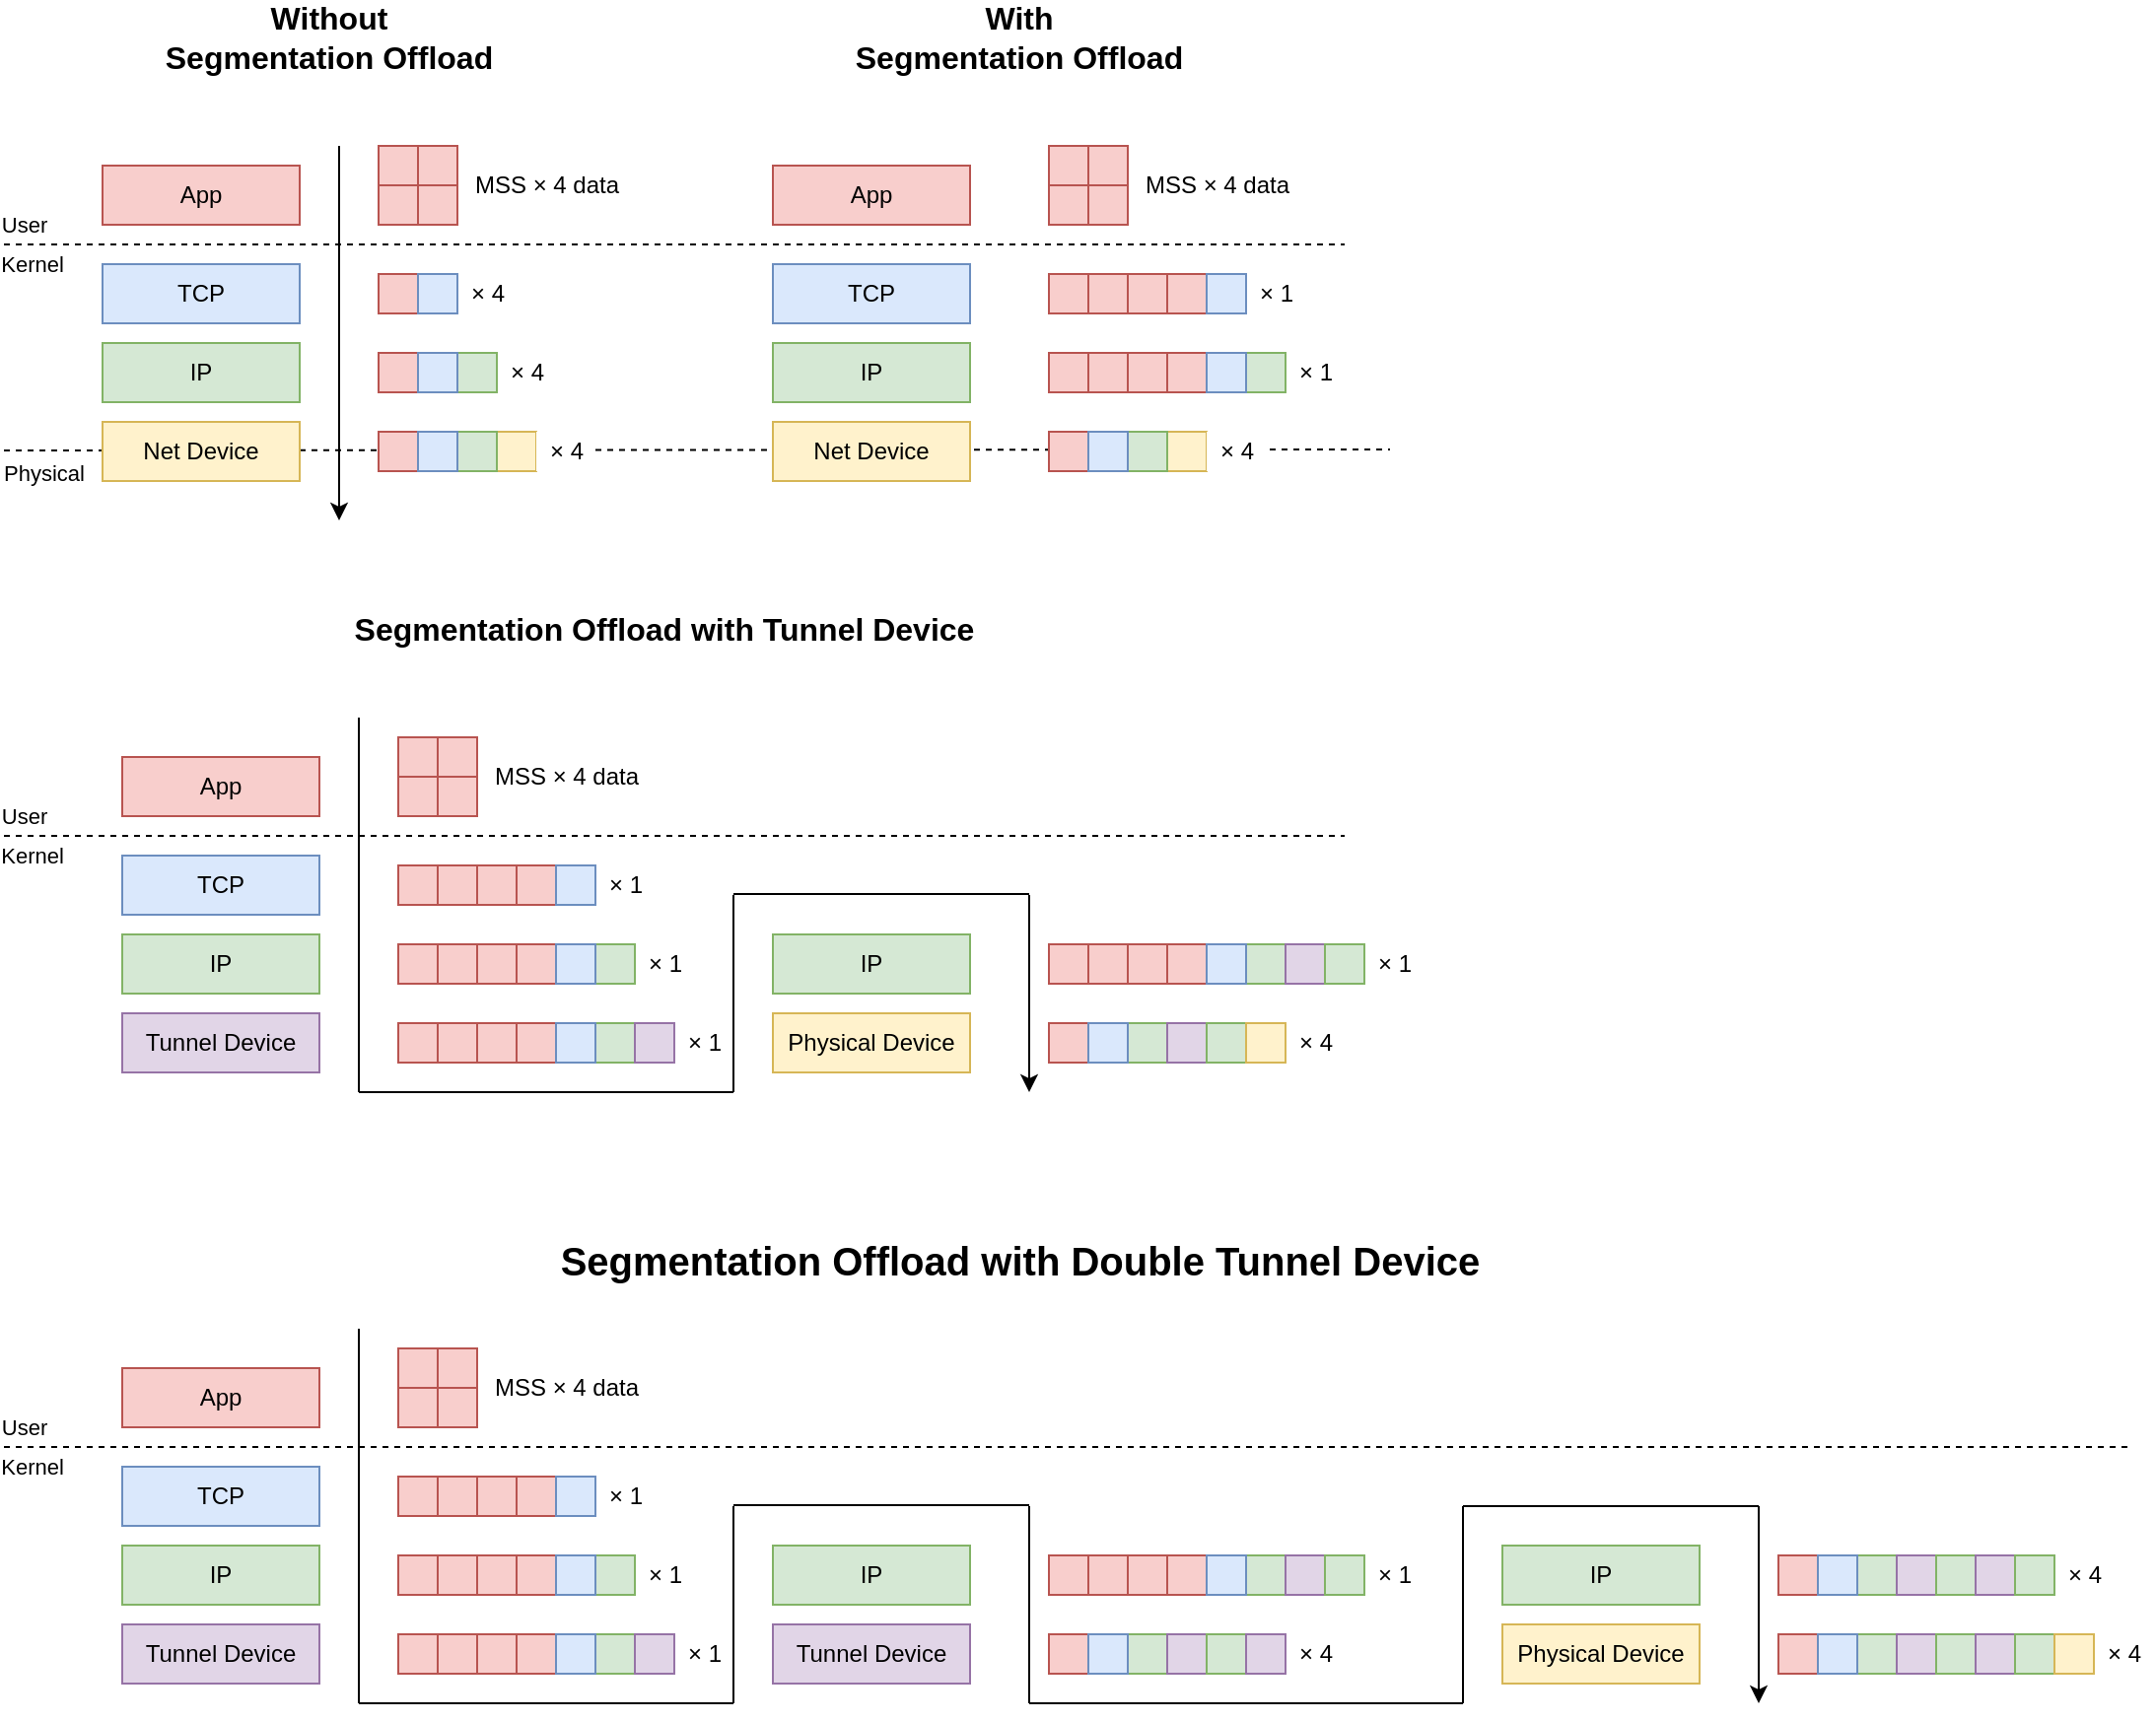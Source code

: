 <mxfile version="16.1.2" type="device"><diagram id="0TF3bAhjcETbxlH2poNB" name="Page-1"><mxGraphModel dx="1106" dy="797" grid="1" gridSize="10" guides="1" tooltips="1" connect="1" arrows="1" fold="1" page="1" pageScale="1" pageWidth="827" pageHeight="1169" math="0" shadow="0"><root><mxCell id="0"/><mxCell id="1" parent="0"/><mxCell id="Dv0gimwTJDH4QBHDf0uA-1" value="TCP" style="rounded=0;whiteSpace=wrap;html=1;fillColor=#dae8fc;strokeColor=#6c8ebf;" vertex="1" parent="1"><mxGeometry x="170" y="200" width="100" height="30" as="geometry"/></mxCell><mxCell id="Dv0gimwTJDH4QBHDf0uA-2" value="IP" style="rounded=0;whiteSpace=wrap;html=1;fillColor=#d5e8d4;strokeColor=#82b366;" vertex="1" parent="1"><mxGeometry x="170" y="240" width="100" height="30" as="geometry"/></mxCell><mxCell id="Dv0gimwTJDH4QBHDf0uA-4" value="App" style="rounded=0;whiteSpace=wrap;html=1;fillColor=#f8cecc;strokeColor=#b85450;" vertex="1" parent="1"><mxGeometry x="170" y="150" width="100" height="30" as="geometry"/></mxCell><mxCell id="Dv0gimwTJDH4QBHDf0uA-9" value="" style="endArrow=none;dashed=1;html=1;rounded=0;" edge="1" parent="1"><mxGeometry width="50" height="50" relative="1" as="geometry"><mxPoint x="120" y="190" as="sourcePoint"/><mxPoint x="800" y="190" as="targetPoint"/></mxGeometry></mxCell><mxCell id="Dv0gimwTJDH4QBHDf0uA-12" value="User" style="edgeLabel;html=1;align=center;verticalAlign=middle;resizable=0;points=[];" vertex="1" connectable="0" parent="Dv0gimwTJDH4QBHDf0uA-9"><mxGeometry x="-0.115" y="3" relative="1" as="geometry"><mxPoint x="-291" y="-7" as="offset"/></mxGeometry></mxCell><mxCell id="Dv0gimwTJDH4QBHDf0uA-13" value="Kernel" style="edgeLabel;html=1;align=center;verticalAlign=middle;resizable=0;points=[];" vertex="1" connectable="0" parent="Dv0gimwTJDH4QBHDf0uA-9"><mxGeometry x="-0.085" relative="1" as="geometry"><mxPoint x="-297" y="10" as="offset"/></mxGeometry></mxCell><mxCell id="Dv0gimwTJDH4QBHDf0uA-10" value="" style="endArrow=none;dashed=1;html=1;rounded=0;entryX=1.1;entryY=0.45;entryDx=0;entryDy=0;entryPerimeter=0;" edge="1" parent="1"><mxGeometry width="50" height="50" relative="1" as="geometry"><mxPoint x="120" y="294.5" as="sourcePoint"/><mxPoint x="823" y="294" as="targetPoint"/></mxGeometry></mxCell><mxCell id="Dv0gimwTJDH4QBHDf0uA-11" value="Physical" style="edgeLabel;html=1;align=center;verticalAlign=middle;resizable=0;points=[];" vertex="1" connectable="0" parent="Dv0gimwTJDH4QBHDf0uA-10"><mxGeometry x="-0.031" y="2" relative="1" as="geometry"><mxPoint x="-321" y="13" as="offset"/></mxGeometry></mxCell><mxCell id="Dv0gimwTJDH4QBHDf0uA-3" value="Net Device" style="rounded=0;whiteSpace=wrap;html=1;fillColor=#fff2cc;strokeColor=#d6b656;" vertex="1" parent="1"><mxGeometry x="170" y="280" width="100" height="30" as="geometry"/></mxCell><mxCell id="Dv0gimwTJDH4QBHDf0uA-22" value="" style="rounded=0;whiteSpace=wrap;html=1;fillColor=#f8cecc;strokeColor=#b85450;" vertex="1" parent="1"><mxGeometry x="310" y="205" width="20" height="20" as="geometry"/></mxCell><mxCell id="Dv0gimwTJDH4QBHDf0uA-23" value="" style="rounded=0;whiteSpace=wrap;html=1;fillColor=#dae8fc;strokeColor=#6c8ebf;" vertex="1" parent="1"><mxGeometry x="330" y="205" width="20" height="20" as="geometry"/></mxCell><mxCell id="Dv0gimwTJDH4QBHDf0uA-25" value="" style="rounded=0;whiteSpace=wrap;html=1;fillColor=#fff2cc;strokeColor=#d6b656;" vertex="1" parent="1"><mxGeometry x="370" y="285" width="20" height="20" as="geometry"/></mxCell><mxCell id="Dv0gimwTJDH4QBHDf0uA-27" value="" style="rounded=0;whiteSpace=wrap;html=1;fillColor=#f8cecc;strokeColor=#b85450;" vertex="1" parent="1"><mxGeometry x="330" y="160" width="20" height="20" as="geometry"/></mxCell><mxCell id="Dv0gimwTJDH4QBHDf0uA-28" value="" style="rounded=0;whiteSpace=wrap;html=1;fillColor=#f8cecc;strokeColor=#b85450;" vertex="1" parent="1"><mxGeometry x="330" y="140" width="20" height="20" as="geometry"/></mxCell><mxCell id="Dv0gimwTJDH4QBHDf0uA-29" value="" style="rounded=0;whiteSpace=wrap;html=1;fillColor=#f8cecc;strokeColor=#b85450;" vertex="1" parent="1"><mxGeometry x="310" y="140" width="20" height="20" as="geometry"/></mxCell><mxCell id="Dv0gimwTJDH4QBHDf0uA-34" value="× 4" style="text;html=1;align=center;verticalAlign=middle;resizable=0;points=[];autosize=1;strokeColor=none;fillColor=none;" vertex="1" parent="1"><mxGeometry x="350" y="205" width="30" height="20" as="geometry"/></mxCell><mxCell id="Dv0gimwTJDH4QBHDf0uA-43" value="" style="rounded=0;whiteSpace=wrap;html=1;fillColor=#f8cecc;strokeColor=#b85450;" vertex="1" parent="1"><mxGeometry x="310" y="160" width="20" height="20" as="geometry"/></mxCell><mxCell id="Dv0gimwTJDH4QBHDf0uA-46" value="MSS × 4 data" style="text;html=1;align=center;verticalAlign=middle;resizable=0;points=[];autosize=1;strokeColor=none;fillColor=none;" vertex="1" parent="1"><mxGeometry x="350" y="150" width="90" height="20" as="geometry"/></mxCell><mxCell id="Dv0gimwTJDH4QBHDf0uA-53" value="" style="group" vertex="1" connectable="0" parent="1"><mxGeometry x="310" y="245" width="104" height="20" as="geometry"/></mxCell><mxCell id="Dv0gimwTJDH4QBHDf0uA-24" value="" style="rounded=0;whiteSpace=wrap;html=1;fillColor=#d5e8d4;strokeColor=#82b366;" vertex="1" parent="Dv0gimwTJDH4QBHDf0uA-53"><mxGeometry x="40" width="20" height="20" as="geometry"/></mxCell><mxCell id="Dv0gimwTJDH4QBHDf0uA-47" value="" style="rounded=0;whiteSpace=wrap;html=1;fillColor=#f8cecc;strokeColor=#b85450;" vertex="1" parent="Dv0gimwTJDH4QBHDf0uA-53"><mxGeometry width="20" height="20" as="geometry"/></mxCell><mxCell id="Dv0gimwTJDH4QBHDf0uA-48" value="" style="rounded=0;whiteSpace=wrap;html=1;fillColor=#dae8fc;strokeColor=#6c8ebf;" vertex="1" parent="Dv0gimwTJDH4QBHDf0uA-53"><mxGeometry x="20" width="20" height="20" as="geometry"/></mxCell><mxCell id="Dv0gimwTJDH4QBHDf0uA-49" value="× 4" style="text;html=1;align=center;verticalAlign=middle;resizable=0;points=[];autosize=1;strokeColor=none;fillColor=none;" vertex="1" parent="Dv0gimwTJDH4QBHDf0uA-53"><mxGeometry x="60" width="30" height="20" as="geometry"/></mxCell><mxCell id="Dv0gimwTJDH4QBHDf0uA-55" value="" style="rounded=0;whiteSpace=wrap;html=1;fillColor=#d5e8d4;strokeColor=#82b366;" vertex="1" parent="1"><mxGeometry x="350" y="285" width="20" height="20" as="geometry"/></mxCell><mxCell id="Dv0gimwTJDH4QBHDf0uA-56" value="" style="rounded=0;whiteSpace=wrap;html=1;fillColor=#f8cecc;strokeColor=#b85450;" vertex="1" parent="1"><mxGeometry x="310" y="285" width="20" height="20" as="geometry"/></mxCell><mxCell id="Dv0gimwTJDH4QBHDf0uA-57" value="" style="rounded=0;whiteSpace=wrap;html=1;fillColor=#dae8fc;strokeColor=#6c8ebf;" vertex="1" parent="1"><mxGeometry x="330" y="285" width="20" height="20" as="geometry"/></mxCell><mxCell id="Dv0gimwTJDH4QBHDf0uA-58" value="× 4" style="text;html=1;align=center;verticalAlign=middle;resizable=0;points=[];autosize=1;strokeColor=none;fillColor=default;" vertex="1" parent="1"><mxGeometry x="390" y="285" width="30" height="20" as="geometry"/></mxCell><mxCell id="Dv0gimwTJDH4QBHDf0uA-60" value="TCP" style="rounded=0;whiteSpace=wrap;html=1;fillColor=#dae8fc;strokeColor=#6c8ebf;" vertex="1" parent="1"><mxGeometry x="510" y="200" width="100" height="30" as="geometry"/></mxCell><mxCell id="Dv0gimwTJDH4QBHDf0uA-61" value="IP" style="rounded=0;whiteSpace=wrap;html=1;fillColor=#d5e8d4;strokeColor=#82b366;" vertex="1" parent="1"><mxGeometry x="510" y="240" width="100" height="30" as="geometry"/></mxCell><mxCell id="Dv0gimwTJDH4QBHDf0uA-62" value="App" style="rounded=0;whiteSpace=wrap;html=1;fillColor=#f8cecc;strokeColor=#b85450;" vertex="1" parent="1"><mxGeometry x="510" y="150" width="100" height="30" as="geometry"/></mxCell><mxCell id="Dv0gimwTJDH4QBHDf0uA-68" value="Net Device" style="rounded=0;whiteSpace=wrap;html=1;fillColor=#fff2cc;strokeColor=#d6b656;" vertex="1" parent="1"><mxGeometry x="510" y="280" width="100" height="30" as="geometry"/></mxCell><mxCell id="Dv0gimwTJDH4QBHDf0uA-69" value="" style="rounded=0;whiteSpace=wrap;html=1;fillColor=#f8cecc;strokeColor=#b85450;" vertex="1" parent="1"><mxGeometry x="710" y="205" width="20" height="20" as="geometry"/></mxCell><mxCell id="Dv0gimwTJDH4QBHDf0uA-70" value="" style="rounded=0;whiteSpace=wrap;html=1;fillColor=#dae8fc;strokeColor=#6c8ebf;" vertex="1" parent="1"><mxGeometry x="730" y="205" width="20" height="20" as="geometry"/></mxCell><mxCell id="Dv0gimwTJDH4QBHDf0uA-72" value="" style="rounded=0;whiteSpace=wrap;html=1;fillColor=#f8cecc;strokeColor=#b85450;" vertex="1" parent="1"><mxGeometry x="670" y="160" width="20" height="20" as="geometry"/></mxCell><mxCell id="Dv0gimwTJDH4QBHDf0uA-73" value="" style="rounded=0;whiteSpace=wrap;html=1;fillColor=#f8cecc;strokeColor=#b85450;" vertex="1" parent="1"><mxGeometry x="670" y="140" width="20" height="20" as="geometry"/></mxCell><mxCell id="Dv0gimwTJDH4QBHDf0uA-74" value="" style="rounded=0;whiteSpace=wrap;html=1;fillColor=#f8cecc;strokeColor=#b85450;" vertex="1" parent="1"><mxGeometry x="650" y="140" width="20" height="20" as="geometry"/></mxCell><mxCell id="Dv0gimwTJDH4QBHDf0uA-75" value="× 1" style="text;html=1;align=center;verticalAlign=middle;resizable=0;points=[];autosize=1;strokeColor=none;fillColor=none;" vertex="1" parent="1"><mxGeometry x="750" y="205" width="30" height="20" as="geometry"/></mxCell><mxCell id="Dv0gimwTJDH4QBHDf0uA-76" value="" style="rounded=0;whiteSpace=wrap;html=1;fillColor=#f8cecc;strokeColor=#b85450;" vertex="1" parent="1"><mxGeometry x="650" y="160" width="20" height="20" as="geometry"/></mxCell><mxCell id="Dv0gimwTJDH4QBHDf0uA-77" value="MSS × 4 data" style="text;html=1;align=center;verticalAlign=middle;resizable=0;points=[];autosize=1;strokeColor=none;fillColor=none;" vertex="1" parent="1"><mxGeometry x="690" y="150" width="90" height="20" as="geometry"/></mxCell><mxCell id="Dv0gimwTJDH4QBHDf0uA-78" value="" style="group" vertex="1" connectable="0" parent="1"><mxGeometry x="710" y="245" width="104" height="20" as="geometry"/></mxCell><mxCell id="Dv0gimwTJDH4QBHDf0uA-79" value="" style="rounded=0;whiteSpace=wrap;html=1;fillColor=#d5e8d4;strokeColor=#82b366;" vertex="1" parent="Dv0gimwTJDH4QBHDf0uA-78"><mxGeometry x="40" width="20" height="20" as="geometry"/></mxCell><mxCell id="Dv0gimwTJDH4QBHDf0uA-80" value="" style="rounded=0;whiteSpace=wrap;html=1;fillColor=#f8cecc;strokeColor=#b85450;" vertex="1" parent="Dv0gimwTJDH4QBHDf0uA-78"><mxGeometry width="20" height="20" as="geometry"/></mxCell><mxCell id="Dv0gimwTJDH4QBHDf0uA-81" value="" style="rounded=0;whiteSpace=wrap;html=1;fillColor=#dae8fc;strokeColor=#6c8ebf;" vertex="1" parent="Dv0gimwTJDH4QBHDf0uA-78"><mxGeometry x="20" width="20" height="20" as="geometry"/></mxCell><mxCell id="Dv0gimwTJDH4QBHDf0uA-82" value="× 1" style="text;html=1;align=center;verticalAlign=middle;resizable=0;points=[];autosize=1;strokeColor=none;fillColor=none;" vertex="1" parent="Dv0gimwTJDH4QBHDf0uA-78"><mxGeometry x="60" width="30" height="20" as="geometry"/></mxCell><mxCell id="Dv0gimwTJDH4QBHDf0uA-87" value="" style="rounded=0;whiteSpace=wrap;html=1;fillColor=#f8cecc;strokeColor=#b85450;" vertex="1" parent="1"><mxGeometry x="690" y="205" width="20" height="20" as="geometry"/></mxCell><mxCell id="Dv0gimwTJDH4QBHDf0uA-88" value="" style="rounded=0;whiteSpace=wrap;html=1;fillColor=#f8cecc;strokeColor=#b85450;" vertex="1" parent="1"><mxGeometry x="670" y="205" width="20" height="20" as="geometry"/></mxCell><mxCell id="Dv0gimwTJDH4QBHDf0uA-89" value="" style="rounded=0;whiteSpace=wrap;html=1;fillColor=#f8cecc;strokeColor=#b85450;" vertex="1" parent="1"><mxGeometry x="650" y="205" width="20" height="20" as="geometry"/></mxCell><mxCell id="Dv0gimwTJDH4QBHDf0uA-90" value="" style="rounded=0;whiteSpace=wrap;html=1;fillColor=#f8cecc;strokeColor=#b85450;" vertex="1" parent="1"><mxGeometry x="690" y="245" width="20" height="20" as="geometry"/></mxCell><mxCell id="Dv0gimwTJDH4QBHDf0uA-91" value="" style="rounded=0;whiteSpace=wrap;html=1;fillColor=#f8cecc;strokeColor=#b85450;" vertex="1" parent="1"><mxGeometry x="670" y="245" width="20" height="20" as="geometry"/></mxCell><mxCell id="Dv0gimwTJDH4QBHDf0uA-92" value="" style="rounded=0;whiteSpace=wrap;html=1;fillColor=#f8cecc;strokeColor=#b85450;" vertex="1" parent="1"><mxGeometry x="650" y="245" width="20" height="20" as="geometry"/></mxCell><mxCell id="Dv0gimwTJDH4QBHDf0uA-98" value="&lt;b style=&quot;font-size: 16px&quot;&gt;Without&lt;br&gt;Segmentation Offload&lt;/b&gt;" style="text;html=1;strokeColor=none;fillColor=none;align=center;verticalAlign=middle;whiteSpace=wrap;rounded=0;" vertex="1" parent="1"><mxGeometry x="200" y="70" width="170" height="30" as="geometry"/></mxCell><mxCell id="Dv0gimwTJDH4QBHDf0uA-99" value="&lt;b style=&quot;font-size: 16px&quot;&gt;With&lt;br&gt;Segmentation Offload&lt;/b&gt;" style="text;html=1;strokeColor=none;fillColor=none;align=center;verticalAlign=middle;whiteSpace=wrap;rounded=0;" vertex="1" parent="1"><mxGeometry x="550" y="70" width="170" height="30" as="geometry"/></mxCell><mxCell id="Dv0gimwTJDH4QBHDf0uA-116" value="" style="rounded=0;whiteSpace=wrap;html=1;fillColor=#fff2cc;strokeColor=#d6b656;" vertex="1" parent="1"><mxGeometry x="710" y="285" width="20" height="20" as="geometry"/></mxCell><mxCell id="Dv0gimwTJDH4QBHDf0uA-117" value="" style="rounded=0;whiteSpace=wrap;html=1;fillColor=#d5e8d4;strokeColor=#82b366;" vertex="1" parent="1"><mxGeometry x="690" y="285" width="20" height="20" as="geometry"/></mxCell><mxCell id="Dv0gimwTJDH4QBHDf0uA-118" value="" style="rounded=0;whiteSpace=wrap;html=1;fillColor=#f8cecc;strokeColor=#b85450;" vertex="1" parent="1"><mxGeometry x="650" y="285" width="20" height="20" as="geometry"/></mxCell><mxCell id="Dv0gimwTJDH4QBHDf0uA-119" value="" style="rounded=0;whiteSpace=wrap;html=1;fillColor=#dae8fc;strokeColor=#6c8ebf;" vertex="1" parent="1"><mxGeometry x="670" y="285" width="20" height="20" as="geometry"/></mxCell><mxCell id="Dv0gimwTJDH4QBHDf0uA-120" value="× 4" style="text;html=1;align=center;verticalAlign=middle;resizable=0;points=[];autosize=1;strokeColor=none;fillColor=default;" vertex="1" parent="1"><mxGeometry x="730" y="285" width="30" height="20" as="geometry"/></mxCell><mxCell id="Dv0gimwTJDH4QBHDf0uA-179" value="" style="endArrow=none;dashed=1;html=1;rounded=0;" edge="1" parent="1"><mxGeometry width="50" height="50" relative="1" as="geometry"><mxPoint x="120" y="490" as="sourcePoint"/><mxPoint x="800" y="490" as="targetPoint"/></mxGeometry></mxCell><mxCell id="Dv0gimwTJDH4QBHDf0uA-180" value="User" style="edgeLabel;html=1;align=center;verticalAlign=middle;resizable=0;points=[];" vertex="1" connectable="0" parent="Dv0gimwTJDH4QBHDf0uA-179"><mxGeometry x="-0.115" y="3" relative="1" as="geometry"><mxPoint x="-291" y="-7" as="offset"/></mxGeometry></mxCell><mxCell id="Dv0gimwTJDH4QBHDf0uA-181" value="Kernel" style="edgeLabel;html=1;align=center;verticalAlign=middle;resizable=0;points=[];" vertex="1" connectable="0" parent="Dv0gimwTJDH4QBHDf0uA-179"><mxGeometry x="-0.085" relative="1" as="geometry"><mxPoint x="-297" y="10" as="offset"/></mxGeometry></mxCell><mxCell id="Dv0gimwTJDH4QBHDf0uA-203" value="TCP" style="rounded=0;whiteSpace=wrap;html=1;fillColor=#dae8fc;strokeColor=#6c8ebf;" vertex="1" parent="1"><mxGeometry x="180" y="500" width="100" height="30" as="geometry"/></mxCell><mxCell id="Dv0gimwTJDH4QBHDf0uA-204" value="IP" style="rounded=0;whiteSpace=wrap;html=1;fillColor=#d5e8d4;strokeColor=#82b366;" vertex="1" parent="1"><mxGeometry x="180" y="540" width="100" height="30" as="geometry"/></mxCell><mxCell id="Dv0gimwTJDH4QBHDf0uA-205" value="App" style="rounded=0;whiteSpace=wrap;html=1;fillColor=#f8cecc;strokeColor=#b85450;" vertex="1" parent="1"><mxGeometry x="180" y="450" width="100" height="30" as="geometry"/></mxCell><mxCell id="Dv0gimwTJDH4QBHDf0uA-206" value="Tunnel Device" style="rounded=0;whiteSpace=wrap;html=1;fillColor=#e1d5e7;strokeColor=#9673a6;" vertex="1" parent="1"><mxGeometry x="180" y="580" width="100" height="30" as="geometry"/></mxCell><mxCell id="Dv0gimwTJDH4QBHDf0uA-207" value="" style="rounded=0;whiteSpace=wrap;html=1;fillColor=#f8cecc;strokeColor=#b85450;" vertex="1" parent="1"><mxGeometry x="380" y="505" width="20" height="20" as="geometry"/></mxCell><mxCell id="Dv0gimwTJDH4QBHDf0uA-208" value="" style="rounded=0;whiteSpace=wrap;html=1;fillColor=#dae8fc;strokeColor=#6c8ebf;" vertex="1" parent="1"><mxGeometry x="400" y="505" width="20" height="20" as="geometry"/></mxCell><mxCell id="Dv0gimwTJDH4QBHDf0uA-209" value="" style="rounded=0;whiteSpace=wrap;html=1;fillColor=#f8cecc;strokeColor=#b85450;" vertex="1" parent="1"><mxGeometry x="340" y="460" width="20" height="20" as="geometry"/></mxCell><mxCell id="Dv0gimwTJDH4QBHDf0uA-210" value="" style="rounded=0;whiteSpace=wrap;html=1;fillColor=#f8cecc;strokeColor=#b85450;" vertex="1" parent="1"><mxGeometry x="340" y="440" width="20" height="20" as="geometry"/></mxCell><mxCell id="Dv0gimwTJDH4QBHDf0uA-211" value="" style="rounded=0;whiteSpace=wrap;html=1;fillColor=#f8cecc;strokeColor=#b85450;" vertex="1" parent="1"><mxGeometry x="320" y="440" width="20" height="20" as="geometry"/></mxCell><mxCell id="Dv0gimwTJDH4QBHDf0uA-212" value="× 1" style="text;html=1;align=center;verticalAlign=middle;resizable=0;points=[];autosize=1;strokeColor=none;fillColor=none;" vertex="1" parent="1"><mxGeometry x="420" y="505" width="30" height="20" as="geometry"/></mxCell><mxCell id="Dv0gimwTJDH4QBHDf0uA-213" value="" style="rounded=0;whiteSpace=wrap;html=1;fillColor=#f8cecc;strokeColor=#b85450;" vertex="1" parent="1"><mxGeometry x="320" y="460" width="20" height="20" as="geometry"/></mxCell><mxCell id="Dv0gimwTJDH4QBHDf0uA-214" value="MSS × 4 data" style="text;html=1;align=center;verticalAlign=middle;resizable=0;points=[];autosize=1;strokeColor=none;fillColor=none;" vertex="1" parent="1"><mxGeometry x="360" y="450" width="90" height="20" as="geometry"/></mxCell><mxCell id="Dv0gimwTJDH4QBHDf0uA-220" value="" style="rounded=0;whiteSpace=wrap;html=1;fillColor=#f8cecc;strokeColor=#b85450;" vertex="1" parent="1"><mxGeometry x="360" y="505" width="20" height="20" as="geometry"/></mxCell><mxCell id="Dv0gimwTJDH4QBHDf0uA-221" value="" style="rounded=0;whiteSpace=wrap;html=1;fillColor=#f8cecc;strokeColor=#b85450;" vertex="1" parent="1"><mxGeometry x="340" y="505" width="20" height="20" as="geometry"/></mxCell><mxCell id="Dv0gimwTJDH4QBHDf0uA-222" value="" style="rounded=0;whiteSpace=wrap;html=1;fillColor=#f8cecc;strokeColor=#b85450;" vertex="1" parent="1"><mxGeometry x="320" y="505" width="20" height="20" as="geometry"/></mxCell><mxCell id="Dv0gimwTJDH4QBHDf0uA-223" value="" style="rounded=0;whiteSpace=wrap;html=1;fillColor=#f8cecc;strokeColor=#b85450;" vertex="1" parent="1"><mxGeometry x="360" y="545" width="20" height="20" as="geometry"/></mxCell><mxCell id="Dv0gimwTJDH4QBHDf0uA-224" value="" style="rounded=0;whiteSpace=wrap;html=1;fillColor=#f8cecc;strokeColor=#b85450;" vertex="1" parent="1"><mxGeometry x="340" y="545" width="20" height="20" as="geometry"/></mxCell><mxCell id="Dv0gimwTJDH4QBHDf0uA-225" value="" style="rounded=0;whiteSpace=wrap;html=1;fillColor=#f8cecc;strokeColor=#b85450;" vertex="1" parent="1"><mxGeometry x="320" y="545" width="20" height="20" as="geometry"/></mxCell><mxCell id="Dv0gimwTJDH4QBHDf0uA-232" value="" style="rounded=0;whiteSpace=wrap;html=1;fillColor=#d5e8d4;strokeColor=#82b366;" vertex="1" parent="1"><mxGeometry x="420" y="585" width="20" height="20" as="geometry"/></mxCell><mxCell id="Dv0gimwTJDH4QBHDf0uA-233" value="" style="rounded=0;whiteSpace=wrap;html=1;fillColor=#f8cecc;strokeColor=#b85450;" vertex="1" parent="1"><mxGeometry x="380" y="585" width="20" height="20" as="geometry"/></mxCell><mxCell id="Dv0gimwTJDH4QBHDf0uA-234" value="" style="rounded=0;whiteSpace=wrap;html=1;fillColor=#dae8fc;strokeColor=#6c8ebf;" vertex="1" parent="1"><mxGeometry x="400" y="585" width="20" height="20" as="geometry"/></mxCell><mxCell id="Dv0gimwTJDH4QBHDf0uA-235" value="× 1" style="text;html=1;align=center;verticalAlign=middle;resizable=0;points=[];autosize=1;strokeColor=none;fillColor=none;" vertex="1" parent="1"><mxGeometry x="460" y="585" width="30" height="20" as="geometry"/></mxCell><mxCell id="Dv0gimwTJDH4QBHDf0uA-236" value="" style="rounded=0;whiteSpace=wrap;html=1;fillColor=#f8cecc;strokeColor=#b85450;" vertex="1" parent="1"><mxGeometry x="360" y="585" width="20" height="20" as="geometry"/></mxCell><mxCell id="Dv0gimwTJDH4QBHDf0uA-237" value="" style="rounded=0;whiteSpace=wrap;html=1;fillColor=#f8cecc;strokeColor=#b85450;" vertex="1" parent="1"><mxGeometry x="340" y="585" width="20" height="20" as="geometry"/></mxCell><mxCell id="Dv0gimwTJDH4QBHDf0uA-238" value="" style="rounded=0;whiteSpace=wrap;html=1;fillColor=#f8cecc;strokeColor=#b85450;" vertex="1" parent="1"><mxGeometry x="320" y="585" width="20" height="20" as="geometry"/></mxCell><mxCell id="Dv0gimwTJDH4QBHDf0uA-231" value="Physical Device" style="rounded=0;whiteSpace=wrap;html=1;fillColor=#fff2cc;strokeColor=#d6b656;" vertex="1" parent="1"><mxGeometry x="510" y="580" width="100" height="30" as="geometry"/></mxCell><mxCell id="Dv0gimwTJDH4QBHDf0uA-241" value="" style="rounded=0;whiteSpace=wrap;html=1;fillColor=#e1d5e7;strokeColor=#9673a6;" vertex="1" parent="1"><mxGeometry x="440" y="585" width="20" height="20" as="geometry"/></mxCell><mxCell id="Dv0gimwTJDH4QBHDf0uA-250" value="IP" style="rounded=0;whiteSpace=wrap;html=1;fillColor=#d5e8d4;strokeColor=#82b366;" vertex="1" parent="1"><mxGeometry x="510" y="540" width="100" height="30" as="geometry"/></mxCell><mxCell id="Dv0gimwTJDH4QBHDf0uA-216" value="" style="rounded=0;whiteSpace=wrap;html=1;fillColor=#d5e8d4;strokeColor=#82b366;" vertex="1" parent="1"><mxGeometry x="420" y="545" width="20" height="20" as="geometry"/></mxCell><mxCell id="Dv0gimwTJDH4QBHDf0uA-217" value="" style="rounded=0;whiteSpace=wrap;html=1;fillColor=#f8cecc;strokeColor=#b85450;" vertex="1" parent="1"><mxGeometry x="380" y="545" width="20" height="20" as="geometry"/></mxCell><mxCell id="Dv0gimwTJDH4QBHDf0uA-218" value="" style="rounded=0;whiteSpace=wrap;html=1;fillColor=#dae8fc;strokeColor=#6c8ebf;" vertex="1" parent="1"><mxGeometry x="400" y="545" width="20" height="20" as="geometry"/></mxCell><mxCell id="Dv0gimwTJDH4QBHDf0uA-219" value="× 1" style="text;html=1;align=center;verticalAlign=middle;resizable=0;points=[];autosize=1;strokeColor=none;fillColor=none;" vertex="1" parent="1"><mxGeometry x="440" y="545" width="30" height="20" as="geometry"/></mxCell><mxCell id="Dv0gimwTJDH4QBHDf0uA-242" value="" style="rounded=0;whiteSpace=wrap;html=1;fillColor=#d5e8d4;strokeColor=#82b366;" vertex="1" parent="1"><mxGeometry x="750" y="545" width="20" height="20" as="geometry"/></mxCell><mxCell id="Dv0gimwTJDH4QBHDf0uA-243" value="" style="rounded=0;whiteSpace=wrap;html=1;fillColor=#f8cecc;strokeColor=#b85450;" vertex="1" parent="1"><mxGeometry x="710" y="545" width="20" height="20" as="geometry"/></mxCell><mxCell id="Dv0gimwTJDH4QBHDf0uA-244" value="" style="rounded=0;whiteSpace=wrap;html=1;fillColor=#dae8fc;strokeColor=#6c8ebf;" vertex="1" parent="1"><mxGeometry x="730" y="545" width="20" height="20" as="geometry"/></mxCell><mxCell id="Dv0gimwTJDH4QBHDf0uA-245" value="× 1" style="text;html=1;align=center;verticalAlign=middle;resizable=0;points=[];autosize=1;strokeColor=none;fillColor=none;" vertex="1" parent="1"><mxGeometry x="810" y="545" width="30" height="20" as="geometry"/></mxCell><mxCell id="Dv0gimwTJDH4QBHDf0uA-246" value="" style="rounded=0;whiteSpace=wrap;html=1;fillColor=#f8cecc;strokeColor=#b85450;" vertex="1" parent="1"><mxGeometry x="690" y="545" width="20" height="20" as="geometry"/></mxCell><mxCell id="Dv0gimwTJDH4QBHDf0uA-247" value="" style="rounded=0;whiteSpace=wrap;html=1;fillColor=#f8cecc;strokeColor=#b85450;" vertex="1" parent="1"><mxGeometry x="670" y="545" width="20" height="20" as="geometry"/></mxCell><mxCell id="Dv0gimwTJDH4QBHDf0uA-248" value="" style="rounded=0;whiteSpace=wrap;html=1;fillColor=#f8cecc;strokeColor=#b85450;" vertex="1" parent="1"><mxGeometry x="650" y="545" width="20" height="20" as="geometry"/></mxCell><mxCell id="Dv0gimwTJDH4QBHDf0uA-249" value="" style="rounded=0;whiteSpace=wrap;html=1;fillColor=#e1d5e7;strokeColor=#9673a6;" vertex="1" parent="1"><mxGeometry x="770" y="545" width="20" height="20" as="geometry"/></mxCell><mxCell id="Dv0gimwTJDH4QBHDf0uA-254" value="" style="rounded=0;whiteSpace=wrap;html=1;fillColor=#d5e8d4;strokeColor=#82b366;" vertex="1" parent="1"><mxGeometry x="790" y="545" width="20" height="20" as="geometry"/></mxCell><mxCell id="Dv0gimwTJDH4QBHDf0uA-255" value="" style="rounded=0;whiteSpace=wrap;html=1;fillColor=#d5e8d4;strokeColor=#82b366;" vertex="1" parent="1"><mxGeometry x="690" y="585" width="20" height="20" as="geometry"/></mxCell><mxCell id="Dv0gimwTJDH4QBHDf0uA-256" value="" style="rounded=0;whiteSpace=wrap;html=1;fillColor=#f8cecc;strokeColor=#b85450;" vertex="1" parent="1"><mxGeometry x="650" y="585" width="20" height="20" as="geometry"/></mxCell><mxCell id="Dv0gimwTJDH4QBHDf0uA-257" value="" style="rounded=0;whiteSpace=wrap;html=1;fillColor=#dae8fc;strokeColor=#6c8ebf;" vertex="1" parent="1"><mxGeometry x="670" y="585" width="20" height="20" as="geometry"/></mxCell><mxCell id="Dv0gimwTJDH4QBHDf0uA-258" value="× 4" style="text;html=1;align=center;verticalAlign=middle;resizable=0;points=[];autosize=1;strokeColor=none;fillColor=none;" vertex="1" parent="1"><mxGeometry x="770" y="585" width="30" height="20" as="geometry"/></mxCell><mxCell id="Dv0gimwTJDH4QBHDf0uA-262" value="" style="rounded=0;whiteSpace=wrap;html=1;fillColor=#e1d5e7;strokeColor=#9673a6;" vertex="1" parent="1"><mxGeometry x="710" y="585" width="20" height="20" as="geometry"/></mxCell><mxCell id="Dv0gimwTJDH4QBHDf0uA-263" value="" style="rounded=0;whiteSpace=wrap;html=1;fillColor=#d5e8d4;strokeColor=#82b366;" vertex="1" parent="1"><mxGeometry x="730" y="585" width="20" height="20" as="geometry"/></mxCell><mxCell id="Dv0gimwTJDH4QBHDf0uA-264" value="" style="rounded=0;whiteSpace=wrap;html=1;fillColor=#fff2cc;strokeColor=#d6b656;" vertex="1" parent="1"><mxGeometry x="750" y="585" width="20" height="20" as="geometry"/></mxCell><mxCell id="Dv0gimwTJDH4QBHDf0uA-265" value="" style="endArrow=classic;html=1;rounded=0;fontSize=16;" edge="1" parent="1"><mxGeometry width="50" height="50" relative="1" as="geometry"><mxPoint x="290" y="140" as="sourcePoint"/><mxPoint x="290" y="330" as="targetPoint"/></mxGeometry></mxCell><mxCell id="Dv0gimwTJDH4QBHDf0uA-267" value="" style="endArrow=none;html=1;rounded=0;fontSize=16;endFill=0;" edge="1" parent="1"><mxGeometry width="50" height="50" relative="1" as="geometry"><mxPoint x="300" y="430" as="sourcePoint"/><mxPoint x="300" y="620" as="targetPoint"/></mxGeometry></mxCell><mxCell id="Dv0gimwTJDH4QBHDf0uA-268" value="" style="endArrow=none;html=1;rounded=0;fontSize=16;endFill=0;" edge="1" parent="1"><mxGeometry width="50" height="50" relative="1" as="geometry"><mxPoint x="300" y="620" as="sourcePoint"/><mxPoint x="490" y="620" as="targetPoint"/></mxGeometry></mxCell><mxCell id="Dv0gimwTJDH4QBHDf0uA-269" value="" style="endArrow=none;html=1;rounded=0;fontSize=16;endFill=0;" edge="1" parent="1"><mxGeometry width="50" height="50" relative="1" as="geometry"><mxPoint x="490" y="620" as="sourcePoint"/><mxPoint x="490" y="520" as="targetPoint"/></mxGeometry></mxCell><mxCell id="Dv0gimwTJDH4QBHDf0uA-270" value="" style="endArrow=none;html=1;rounded=0;fontSize=16;endFill=0;" edge="1" parent="1"><mxGeometry width="50" height="50" relative="1" as="geometry"><mxPoint x="490" y="519.5" as="sourcePoint"/><mxPoint x="640" y="519.5" as="targetPoint"/></mxGeometry></mxCell><mxCell id="Dv0gimwTJDH4QBHDf0uA-271" value="" style="endArrow=classic;html=1;rounded=0;fontSize=16;" edge="1" parent="1"><mxGeometry width="50" height="50" relative="1" as="geometry"><mxPoint x="640" y="520" as="sourcePoint"/><mxPoint x="640" y="620" as="targetPoint"/></mxGeometry></mxCell><mxCell id="Dv0gimwTJDH4QBHDf0uA-272" value="&lt;b style=&quot;font-size: 16px&quot;&gt;Segmentation Offload with Tunnel Device&lt;/b&gt;" style="text;html=1;strokeColor=none;fillColor=none;align=center;verticalAlign=middle;whiteSpace=wrap;rounded=0;" vertex="1" parent="1"><mxGeometry x="260" y="370" width="390" height="30" as="geometry"/></mxCell><mxCell id="Dv0gimwTJDH4QBHDf0uA-273" value="" style="endArrow=none;dashed=1;html=1;rounded=0;" edge="1" parent="1"><mxGeometry width="50" height="50" relative="1" as="geometry"><mxPoint x="120" y="800" as="sourcePoint"/><mxPoint x="1200" y="800" as="targetPoint"/></mxGeometry></mxCell><mxCell id="Dv0gimwTJDH4QBHDf0uA-274" value="User" style="edgeLabel;html=1;align=center;verticalAlign=middle;resizable=0;points=[];" vertex="1" connectable="0" parent="Dv0gimwTJDH4QBHDf0uA-273"><mxGeometry x="-0.115" y="3" relative="1" as="geometry"><mxPoint x="-468" y="-7" as="offset"/></mxGeometry></mxCell><mxCell id="Dv0gimwTJDH4QBHDf0uA-275" value="Kernel" style="edgeLabel;html=1;align=center;verticalAlign=middle;resizable=0;points=[];" vertex="1" connectable="0" parent="Dv0gimwTJDH4QBHDf0uA-273"><mxGeometry x="-0.085" relative="1" as="geometry"><mxPoint x="-480" y="10" as="offset"/></mxGeometry></mxCell><mxCell id="Dv0gimwTJDH4QBHDf0uA-276" value="TCP" style="rounded=0;whiteSpace=wrap;html=1;fillColor=#dae8fc;strokeColor=#6c8ebf;" vertex="1" parent="1"><mxGeometry x="180" y="810" width="100" height="30" as="geometry"/></mxCell><mxCell id="Dv0gimwTJDH4QBHDf0uA-277" value="IP" style="rounded=0;whiteSpace=wrap;html=1;fillColor=#d5e8d4;strokeColor=#82b366;" vertex="1" parent="1"><mxGeometry x="180" y="850" width="100" height="30" as="geometry"/></mxCell><mxCell id="Dv0gimwTJDH4QBHDf0uA-278" value="App" style="rounded=0;whiteSpace=wrap;html=1;fillColor=#f8cecc;strokeColor=#b85450;" vertex="1" parent="1"><mxGeometry x="180" y="760" width="100" height="30" as="geometry"/></mxCell><mxCell id="Dv0gimwTJDH4QBHDf0uA-279" value="Tunnel Device" style="rounded=0;whiteSpace=wrap;html=1;fillColor=#e1d5e7;strokeColor=#9673a6;" vertex="1" parent="1"><mxGeometry x="180" y="890" width="100" height="30" as="geometry"/></mxCell><mxCell id="Dv0gimwTJDH4QBHDf0uA-280" value="" style="rounded=0;whiteSpace=wrap;html=1;fillColor=#f8cecc;strokeColor=#b85450;" vertex="1" parent="1"><mxGeometry x="380" y="815" width="20" height="20" as="geometry"/></mxCell><mxCell id="Dv0gimwTJDH4QBHDf0uA-281" value="" style="rounded=0;whiteSpace=wrap;html=1;fillColor=#dae8fc;strokeColor=#6c8ebf;" vertex="1" parent="1"><mxGeometry x="400" y="815" width="20" height="20" as="geometry"/></mxCell><mxCell id="Dv0gimwTJDH4QBHDf0uA-282" value="" style="rounded=0;whiteSpace=wrap;html=1;fillColor=#f8cecc;strokeColor=#b85450;" vertex="1" parent="1"><mxGeometry x="340" y="770" width="20" height="20" as="geometry"/></mxCell><mxCell id="Dv0gimwTJDH4QBHDf0uA-283" value="" style="rounded=0;whiteSpace=wrap;html=1;fillColor=#f8cecc;strokeColor=#b85450;" vertex="1" parent="1"><mxGeometry x="340" y="750" width="20" height="20" as="geometry"/></mxCell><mxCell id="Dv0gimwTJDH4QBHDf0uA-284" value="" style="rounded=0;whiteSpace=wrap;html=1;fillColor=#f8cecc;strokeColor=#b85450;" vertex="1" parent="1"><mxGeometry x="320" y="750" width="20" height="20" as="geometry"/></mxCell><mxCell id="Dv0gimwTJDH4QBHDf0uA-285" value="× 1" style="text;html=1;align=center;verticalAlign=middle;resizable=0;points=[];autosize=1;strokeColor=none;fillColor=none;" vertex="1" parent="1"><mxGeometry x="420" y="815" width="30" height="20" as="geometry"/></mxCell><mxCell id="Dv0gimwTJDH4QBHDf0uA-286" value="" style="rounded=0;whiteSpace=wrap;html=1;fillColor=#f8cecc;strokeColor=#b85450;" vertex="1" parent="1"><mxGeometry x="320" y="770" width="20" height="20" as="geometry"/></mxCell><mxCell id="Dv0gimwTJDH4QBHDf0uA-287" value="MSS × 4 data" style="text;html=1;align=center;verticalAlign=middle;resizable=0;points=[];autosize=1;strokeColor=none;fillColor=none;" vertex="1" parent="1"><mxGeometry x="360" y="760" width="90" height="20" as="geometry"/></mxCell><mxCell id="Dv0gimwTJDH4QBHDf0uA-288" value="" style="rounded=0;whiteSpace=wrap;html=1;fillColor=#f8cecc;strokeColor=#b85450;" vertex="1" parent="1"><mxGeometry x="360" y="815" width="20" height="20" as="geometry"/></mxCell><mxCell id="Dv0gimwTJDH4QBHDf0uA-289" value="" style="rounded=0;whiteSpace=wrap;html=1;fillColor=#f8cecc;strokeColor=#b85450;" vertex="1" parent="1"><mxGeometry x="340" y="815" width="20" height="20" as="geometry"/></mxCell><mxCell id="Dv0gimwTJDH4QBHDf0uA-290" value="" style="rounded=0;whiteSpace=wrap;html=1;fillColor=#f8cecc;strokeColor=#b85450;" vertex="1" parent="1"><mxGeometry x="320" y="815" width="20" height="20" as="geometry"/></mxCell><mxCell id="Dv0gimwTJDH4QBHDf0uA-291" value="" style="rounded=0;whiteSpace=wrap;html=1;fillColor=#f8cecc;strokeColor=#b85450;" vertex="1" parent="1"><mxGeometry x="360" y="855" width="20" height="20" as="geometry"/></mxCell><mxCell id="Dv0gimwTJDH4QBHDf0uA-292" value="" style="rounded=0;whiteSpace=wrap;html=1;fillColor=#f8cecc;strokeColor=#b85450;" vertex="1" parent="1"><mxGeometry x="340" y="855" width="20" height="20" as="geometry"/></mxCell><mxCell id="Dv0gimwTJDH4QBHDf0uA-293" value="" style="rounded=0;whiteSpace=wrap;html=1;fillColor=#f8cecc;strokeColor=#b85450;" vertex="1" parent="1"><mxGeometry x="320" y="855" width="20" height="20" as="geometry"/></mxCell><mxCell id="Dv0gimwTJDH4QBHDf0uA-294" value="" style="rounded=0;whiteSpace=wrap;html=1;fillColor=#d5e8d4;strokeColor=#82b366;" vertex="1" parent="1"><mxGeometry x="420" y="895" width="20" height="20" as="geometry"/></mxCell><mxCell id="Dv0gimwTJDH4QBHDf0uA-295" value="" style="rounded=0;whiteSpace=wrap;html=1;fillColor=#f8cecc;strokeColor=#b85450;" vertex="1" parent="1"><mxGeometry x="380" y="895" width="20" height="20" as="geometry"/></mxCell><mxCell id="Dv0gimwTJDH4QBHDf0uA-296" value="" style="rounded=0;whiteSpace=wrap;html=1;fillColor=#dae8fc;strokeColor=#6c8ebf;" vertex="1" parent="1"><mxGeometry x="400" y="895" width="20" height="20" as="geometry"/></mxCell><mxCell id="Dv0gimwTJDH4QBHDf0uA-297" value="× 1" style="text;html=1;align=center;verticalAlign=middle;resizable=0;points=[];autosize=1;strokeColor=none;fillColor=none;" vertex="1" parent="1"><mxGeometry x="460" y="895" width="30" height="20" as="geometry"/></mxCell><mxCell id="Dv0gimwTJDH4QBHDf0uA-298" value="" style="rounded=0;whiteSpace=wrap;html=1;fillColor=#f8cecc;strokeColor=#b85450;" vertex="1" parent="1"><mxGeometry x="360" y="895" width="20" height="20" as="geometry"/></mxCell><mxCell id="Dv0gimwTJDH4QBHDf0uA-299" value="" style="rounded=0;whiteSpace=wrap;html=1;fillColor=#f8cecc;strokeColor=#b85450;" vertex="1" parent="1"><mxGeometry x="340" y="895" width="20" height="20" as="geometry"/></mxCell><mxCell id="Dv0gimwTJDH4QBHDf0uA-300" value="" style="rounded=0;whiteSpace=wrap;html=1;fillColor=#f8cecc;strokeColor=#b85450;" vertex="1" parent="1"><mxGeometry x="320" y="895" width="20" height="20" as="geometry"/></mxCell><mxCell id="Dv0gimwTJDH4QBHDf0uA-301" value="Tunnel Device" style="rounded=0;whiteSpace=wrap;html=1;fillColor=#e1d5e7;strokeColor=#9673a6;" vertex="1" parent="1"><mxGeometry x="510" y="890" width="100" height="30" as="geometry"/></mxCell><mxCell id="Dv0gimwTJDH4QBHDf0uA-302" value="" style="rounded=0;whiteSpace=wrap;html=1;fillColor=#e1d5e7;strokeColor=#9673a6;" vertex="1" parent="1"><mxGeometry x="440" y="895" width="20" height="20" as="geometry"/></mxCell><mxCell id="Dv0gimwTJDH4QBHDf0uA-303" value="IP" style="rounded=0;whiteSpace=wrap;html=1;fillColor=#d5e8d4;strokeColor=#82b366;" vertex="1" parent="1"><mxGeometry x="510" y="850" width="100" height="30" as="geometry"/></mxCell><mxCell id="Dv0gimwTJDH4QBHDf0uA-304" value="" style="rounded=0;whiteSpace=wrap;html=1;fillColor=#d5e8d4;strokeColor=#82b366;" vertex="1" parent="1"><mxGeometry x="420" y="855" width="20" height="20" as="geometry"/></mxCell><mxCell id="Dv0gimwTJDH4QBHDf0uA-305" value="" style="rounded=0;whiteSpace=wrap;html=1;fillColor=#f8cecc;strokeColor=#b85450;" vertex="1" parent="1"><mxGeometry x="380" y="855" width="20" height="20" as="geometry"/></mxCell><mxCell id="Dv0gimwTJDH4QBHDf0uA-306" value="" style="rounded=0;whiteSpace=wrap;html=1;fillColor=#dae8fc;strokeColor=#6c8ebf;" vertex="1" parent="1"><mxGeometry x="400" y="855" width="20" height="20" as="geometry"/></mxCell><mxCell id="Dv0gimwTJDH4QBHDf0uA-307" value="× 1" style="text;html=1;align=center;verticalAlign=middle;resizable=0;points=[];autosize=1;strokeColor=none;fillColor=none;" vertex="1" parent="1"><mxGeometry x="440" y="855" width="30" height="20" as="geometry"/></mxCell><mxCell id="Dv0gimwTJDH4QBHDf0uA-308" value="" style="rounded=0;whiteSpace=wrap;html=1;fillColor=#d5e8d4;strokeColor=#82b366;" vertex="1" parent="1"><mxGeometry x="750" y="855" width="20" height="20" as="geometry"/></mxCell><mxCell id="Dv0gimwTJDH4QBHDf0uA-309" value="" style="rounded=0;whiteSpace=wrap;html=1;fillColor=#f8cecc;strokeColor=#b85450;" vertex="1" parent="1"><mxGeometry x="710" y="855" width="20" height="20" as="geometry"/></mxCell><mxCell id="Dv0gimwTJDH4QBHDf0uA-310" value="" style="rounded=0;whiteSpace=wrap;html=1;fillColor=#dae8fc;strokeColor=#6c8ebf;" vertex="1" parent="1"><mxGeometry x="730" y="855" width="20" height="20" as="geometry"/></mxCell><mxCell id="Dv0gimwTJDH4QBHDf0uA-311" value="× 1" style="text;html=1;align=center;verticalAlign=middle;resizable=0;points=[];autosize=1;strokeColor=none;fillColor=none;" vertex="1" parent="1"><mxGeometry x="810" y="855" width="30" height="20" as="geometry"/></mxCell><mxCell id="Dv0gimwTJDH4QBHDf0uA-312" value="" style="rounded=0;whiteSpace=wrap;html=1;fillColor=#f8cecc;strokeColor=#b85450;" vertex="1" parent="1"><mxGeometry x="690" y="855" width="20" height="20" as="geometry"/></mxCell><mxCell id="Dv0gimwTJDH4QBHDf0uA-313" value="" style="rounded=0;whiteSpace=wrap;html=1;fillColor=#f8cecc;strokeColor=#b85450;" vertex="1" parent="1"><mxGeometry x="670" y="855" width="20" height="20" as="geometry"/></mxCell><mxCell id="Dv0gimwTJDH4QBHDf0uA-314" value="" style="rounded=0;whiteSpace=wrap;html=1;fillColor=#f8cecc;strokeColor=#b85450;" vertex="1" parent="1"><mxGeometry x="650" y="855" width="20" height="20" as="geometry"/></mxCell><mxCell id="Dv0gimwTJDH4QBHDf0uA-315" value="" style="rounded=0;whiteSpace=wrap;html=1;fillColor=#e1d5e7;strokeColor=#9673a6;" vertex="1" parent="1"><mxGeometry x="770" y="855" width="20" height="20" as="geometry"/></mxCell><mxCell id="Dv0gimwTJDH4QBHDf0uA-316" value="" style="rounded=0;whiteSpace=wrap;html=1;fillColor=#d5e8d4;strokeColor=#82b366;" vertex="1" parent="1"><mxGeometry x="790" y="855" width="20" height="20" as="geometry"/></mxCell><mxCell id="Dv0gimwTJDH4QBHDf0uA-317" value="" style="rounded=0;whiteSpace=wrap;html=1;fillColor=#d5e8d4;strokeColor=#82b366;" vertex="1" parent="1"><mxGeometry x="690" y="895" width="20" height="20" as="geometry"/></mxCell><mxCell id="Dv0gimwTJDH4QBHDf0uA-318" value="" style="rounded=0;whiteSpace=wrap;html=1;fillColor=#f8cecc;strokeColor=#b85450;" vertex="1" parent="1"><mxGeometry x="650" y="895" width="20" height="20" as="geometry"/></mxCell><mxCell id="Dv0gimwTJDH4QBHDf0uA-319" value="" style="rounded=0;whiteSpace=wrap;html=1;fillColor=#dae8fc;strokeColor=#6c8ebf;" vertex="1" parent="1"><mxGeometry x="670" y="895" width="20" height="20" as="geometry"/></mxCell><mxCell id="Dv0gimwTJDH4QBHDf0uA-320" value="× 4" style="text;html=1;align=center;verticalAlign=middle;resizable=0;points=[];autosize=1;strokeColor=none;fillColor=none;" vertex="1" parent="1"><mxGeometry x="770" y="895" width="30" height="20" as="geometry"/></mxCell><mxCell id="Dv0gimwTJDH4QBHDf0uA-321" value="" style="rounded=0;whiteSpace=wrap;html=1;fillColor=#e1d5e7;strokeColor=#9673a6;" vertex="1" parent="1"><mxGeometry x="710" y="895" width="20" height="20" as="geometry"/></mxCell><mxCell id="Dv0gimwTJDH4QBHDf0uA-322" value="" style="rounded=0;whiteSpace=wrap;html=1;fillColor=#d5e8d4;strokeColor=#82b366;" vertex="1" parent="1"><mxGeometry x="730" y="895" width="20" height="20" as="geometry"/></mxCell><mxCell id="Dv0gimwTJDH4QBHDf0uA-323" value="" style="rounded=0;whiteSpace=wrap;html=1;fillColor=#e1d5e7;strokeColor=#9673a6;" vertex="1" parent="1"><mxGeometry x="750" y="895" width="20" height="20" as="geometry"/></mxCell><mxCell id="Dv0gimwTJDH4QBHDf0uA-324" value="" style="endArrow=none;html=1;rounded=0;fontSize=16;endFill=0;" edge="1" parent="1"><mxGeometry width="50" height="50" relative="1" as="geometry"><mxPoint x="300" y="740" as="sourcePoint"/><mxPoint x="300" y="930" as="targetPoint"/></mxGeometry></mxCell><mxCell id="Dv0gimwTJDH4QBHDf0uA-325" value="" style="endArrow=none;html=1;rounded=0;fontSize=16;endFill=0;" edge="1" parent="1"><mxGeometry width="50" height="50" relative="1" as="geometry"><mxPoint x="300" y="930" as="sourcePoint"/><mxPoint x="490" y="930" as="targetPoint"/></mxGeometry></mxCell><mxCell id="Dv0gimwTJDH4QBHDf0uA-326" value="" style="endArrow=none;html=1;rounded=0;fontSize=16;endFill=0;" edge="1" parent="1"><mxGeometry width="50" height="50" relative="1" as="geometry"><mxPoint x="490" y="930" as="sourcePoint"/><mxPoint x="490" y="830" as="targetPoint"/></mxGeometry></mxCell><mxCell id="Dv0gimwTJDH4QBHDf0uA-327" value="" style="endArrow=none;html=1;rounded=0;fontSize=16;endFill=0;" edge="1" parent="1"><mxGeometry width="50" height="50" relative="1" as="geometry"><mxPoint x="490" y="829.5" as="sourcePoint"/><mxPoint x="640" y="829.5" as="targetPoint"/></mxGeometry></mxCell><mxCell id="Dv0gimwTJDH4QBHDf0uA-328" value="" style="endArrow=none;html=1;rounded=0;fontSize=16;endFill=0;" edge="1" parent="1"><mxGeometry width="50" height="50" relative="1" as="geometry"><mxPoint x="640" y="830" as="sourcePoint"/><mxPoint x="640" y="930" as="targetPoint"/></mxGeometry></mxCell><mxCell id="Dv0gimwTJDH4QBHDf0uA-329" value="&lt;b&gt;&lt;font style=&quot;font-size: 20px&quot;&gt;Segmentation Offload with Double Tunnel Device&lt;/font&gt;&lt;/b&gt;" style="text;html=1;strokeColor=none;fillColor=none;align=center;verticalAlign=middle;whiteSpace=wrap;rounded=0;" vertex="1" parent="1"><mxGeometry x="377.5" y="690" width="515" height="30" as="geometry"/></mxCell><mxCell id="Dv0gimwTJDH4QBHDf0uA-330" value="Physical Device" style="rounded=0;whiteSpace=wrap;html=1;fillColor=#fff2cc;strokeColor=#d6b656;" vertex="1" parent="1"><mxGeometry x="880" y="890" width="100" height="30" as="geometry"/></mxCell><mxCell id="Dv0gimwTJDH4QBHDf0uA-331" value="IP" style="rounded=0;whiteSpace=wrap;html=1;fillColor=#d5e8d4;strokeColor=#82b366;" vertex="1" parent="1"><mxGeometry x="880" y="850" width="100" height="30" as="geometry"/></mxCell><mxCell id="Dv0gimwTJDH4QBHDf0uA-332" value="" style="endArrow=none;html=1;rounded=0;fontSize=16;endFill=0;" edge="1" parent="1"><mxGeometry width="50" height="50" relative="1" as="geometry"><mxPoint x="640" y="930" as="sourcePoint"/><mxPoint x="860" y="930" as="targetPoint"/></mxGeometry></mxCell><mxCell id="Dv0gimwTJDH4QBHDf0uA-333" value="" style="endArrow=none;html=1;rounded=0;fontSize=16;endFill=0;" edge="1" parent="1"><mxGeometry width="50" height="50" relative="1" as="geometry"><mxPoint x="860" y="930" as="sourcePoint"/><mxPoint x="860" y="830" as="targetPoint"/></mxGeometry></mxCell><mxCell id="Dv0gimwTJDH4QBHDf0uA-334" value="" style="endArrow=none;html=1;rounded=0;fontSize=16;endFill=0;" edge="1" parent="1"><mxGeometry width="50" height="50" relative="1" as="geometry"><mxPoint x="860" y="830" as="sourcePoint"/><mxPoint x="1010" y="830" as="targetPoint"/></mxGeometry></mxCell><mxCell id="Dv0gimwTJDH4QBHDf0uA-335" value="" style="endArrow=classic;html=1;rounded=0;fontSize=16;" edge="1" parent="1"><mxGeometry width="50" height="50" relative="1" as="geometry"><mxPoint x="1010" y="830" as="sourcePoint"/><mxPoint x="1010" y="930" as="targetPoint"/></mxGeometry></mxCell><mxCell id="Dv0gimwTJDH4QBHDf0uA-336" value="" style="rounded=0;whiteSpace=wrap;html=1;fillColor=#d5e8d4;strokeColor=#82b366;" vertex="1" parent="1"><mxGeometry x="1060" y="855" width="20" height="20" as="geometry"/></mxCell><mxCell id="Dv0gimwTJDH4QBHDf0uA-337" value="" style="rounded=0;whiteSpace=wrap;html=1;fillColor=#f8cecc;strokeColor=#b85450;" vertex="1" parent="1"><mxGeometry x="1020" y="855" width="20" height="20" as="geometry"/></mxCell><mxCell id="Dv0gimwTJDH4QBHDf0uA-338" value="" style="rounded=0;whiteSpace=wrap;html=1;fillColor=#dae8fc;strokeColor=#6c8ebf;" vertex="1" parent="1"><mxGeometry x="1040" y="855" width="20" height="20" as="geometry"/></mxCell><mxCell id="Dv0gimwTJDH4QBHDf0uA-339" value="× 4" style="text;html=1;align=center;verticalAlign=middle;resizable=0;points=[];autosize=1;strokeColor=none;fillColor=none;" vertex="1" parent="1"><mxGeometry x="1160" y="855" width="30" height="20" as="geometry"/></mxCell><mxCell id="Dv0gimwTJDH4QBHDf0uA-340" value="" style="rounded=0;whiteSpace=wrap;html=1;fillColor=#e1d5e7;strokeColor=#9673a6;" vertex="1" parent="1"><mxGeometry x="1080" y="855" width="20" height="20" as="geometry"/></mxCell><mxCell id="Dv0gimwTJDH4QBHDf0uA-341" value="" style="rounded=0;whiteSpace=wrap;html=1;fillColor=#d5e8d4;strokeColor=#82b366;" vertex="1" parent="1"><mxGeometry x="1100" y="855" width="20" height="20" as="geometry"/></mxCell><mxCell id="Dv0gimwTJDH4QBHDf0uA-342" value="" style="rounded=0;whiteSpace=wrap;html=1;fillColor=#e1d5e7;strokeColor=#9673a6;" vertex="1" parent="1"><mxGeometry x="1120" y="855" width="20" height="20" as="geometry"/></mxCell><mxCell id="Dv0gimwTJDH4QBHDf0uA-343" value="" style="rounded=0;whiteSpace=wrap;html=1;fillColor=#d5e8d4;strokeColor=#82b366;" vertex="1" parent="1"><mxGeometry x="1140" y="855" width="20" height="20" as="geometry"/></mxCell><mxCell id="Dv0gimwTJDH4QBHDf0uA-344" value="" style="rounded=0;whiteSpace=wrap;html=1;fillColor=#d5e8d4;strokeColor=#82b366;" vertex="1" parent="1"><mxGeometry x="1060" y="895" width="20" height="20" as="geometry"/></mxCell><mxCell id="Dv0gimwTJDH4QBHDf0uA-345" value="" style="rounded=0;whiteSpace=wrap;html=1;fillColor=#f8cecc;strokeColor=#b85450;" vertex="1" parent="1"><mxGeometry x="1020" y="895" width="20" height="20" as="geometry"/></mxCell><mxCell id="Dv0gimwTJDH4QBHDf0uA-346" value="" style="rounded=0;whiteSpace=wrap;html=1;fillColor=#dae8fc;strokeColor=#6c8ebf;" vertex="1" parent="1"><mxGeometry x="1040" y="895" width="20" height="20" as="geometry"/></mxCell><mxCell id="Dv0gimwTJDH4QBHDf0uA-347" value="× 4" style="text;html=1;align=center;verticalAlign=middle;resizable=0;points=[];autosize=1;strokeColor=none;fillColor=none;" vertex="1" parent="1"><mxGeometry x="1180" y="895" width="30" height="20" as="geometry"/></mxCell><mxCell id="Dv0gimwTJDH4QBHDf0uA-348" value="" style="rounded=0;whiteSpace=wrap;html=1;fillColor=#e1d5e7;strokeColor=#9673a6;" vertex="1" parent="1"><mxGeometry x="1080" y="895" width="20" height="20" as="geometry"/></mxCell><mxCell id="Dv0gimwTJDH4QBHDf0uA-349" value="" style="rounded=0;whiteSpace=wrap;html=1;fillColor=#d5e8d4;strokeColor=#82b366;" vertex="1" parent="1"><mxGeometry x="1100" y="895" width="20" height="20" as="geometry"/></mxCell><mxCell id="Dv0gimwTJDH4QBHDf0uA-350" value="" style="rounded=0;whiteSpace=wrap;html=1;fillColor=#e1d5e7;strokeColor=#9673a6;" vertex="1" parent="1"><mxGeometry x="1120" y="895" width="20" height="20" as="geometry"/></mxCell><mxCell id="Dv0gimwTJDH4QBHDf0uA-351" value="" style="rounded=0;whiteSpace=wrap;html=1;fillColor=#d5e8d4;strokeColor=#82b366;" vertex="1" parent="1"><mxGeometry x="1140" y="895" width="20" height="20" as="geometry"/></mxCell><mxCell id="Dv0gimwTJDH4QBHDf0uA-352" value="" style="rounded=0;whiteSpace=wrap;html=1;fillColor=#fff2cc;strokeColor=#d6b656;" vertex="1" parent="1"><mxGeometry x="1160" y="895" width="20" height="20" as="geometry"/></mxCell></root></mxGraphModel></diagram></mxfile>